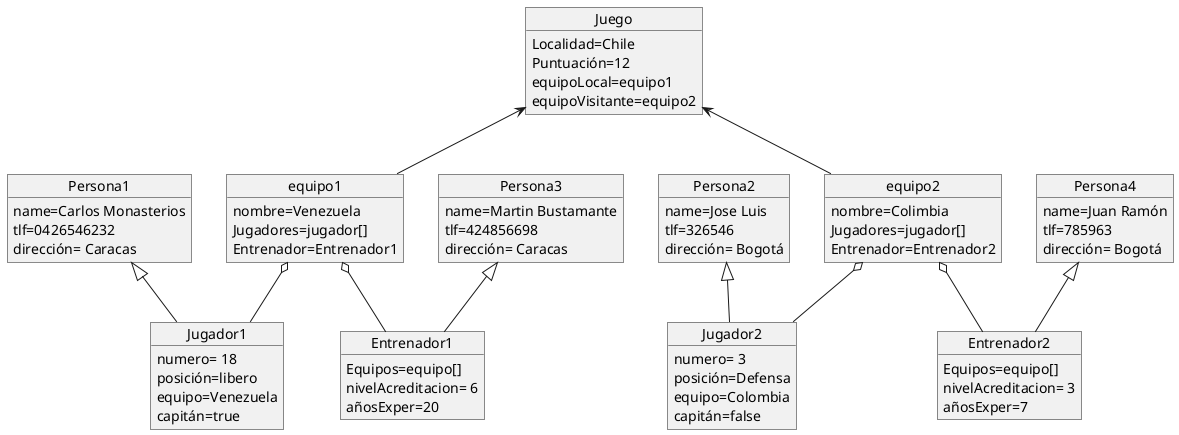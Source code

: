 @startuml objeto
object Jugador1{
    numero= 18
    posición=libero
    equipo=Venezuela
    capitán=true
}
object Persona1{
    name=Carlos Monasterios
    tlf=0426546232
    dirección= Caracas
}
object Persona2{
    name=Jose Luis
    tlf=326546
    dirección= Bogotá
}
object Jugador2{
    numero= 3
    posición=Defensa
    equipo=Colombia
    capitán=false
}
object equipo1{
    nombre=Venezuela
    Jugadores=jugador[]
    Entrenador=Entrenador1
}
object equipo2{
    nombre=Colimbia
    Jugadores=jugador[]
    Entrenador=Entrenador2
}
object Persona3{
    name=Martin Bustamante
    tlf=424856698
    dirección= Caracas
}
object Entrenador1{
    Equipos=equipo[]
    nivelAcreditacion= 6
    añosExper=20
}
object Entrenador2{
    Equipos=equipo[]
    nivelAcreditacion= 3
    añosExper=7
}
object Persona4{
    name=Juan Ramón
    tlf=785963
    dirección= Bogotá
}
object Juego{
    Localidad=Chile
    Puntuación=12
    equipoLocal=equipo1
    equipoVisitante=equipo2
}
Persona1<|--Jugador1
Persona2<|--Jugador2
Persona3<|--Entrenador1
Persona4<|--Entrenador2
equipo1 o--Jugador1
equipo2 o--Jugador2
equipo1 o--Entrenador1
equipo2 o--Entrenador2
Juego  <--equipo1
Juego  <--equipo2

@enduml
